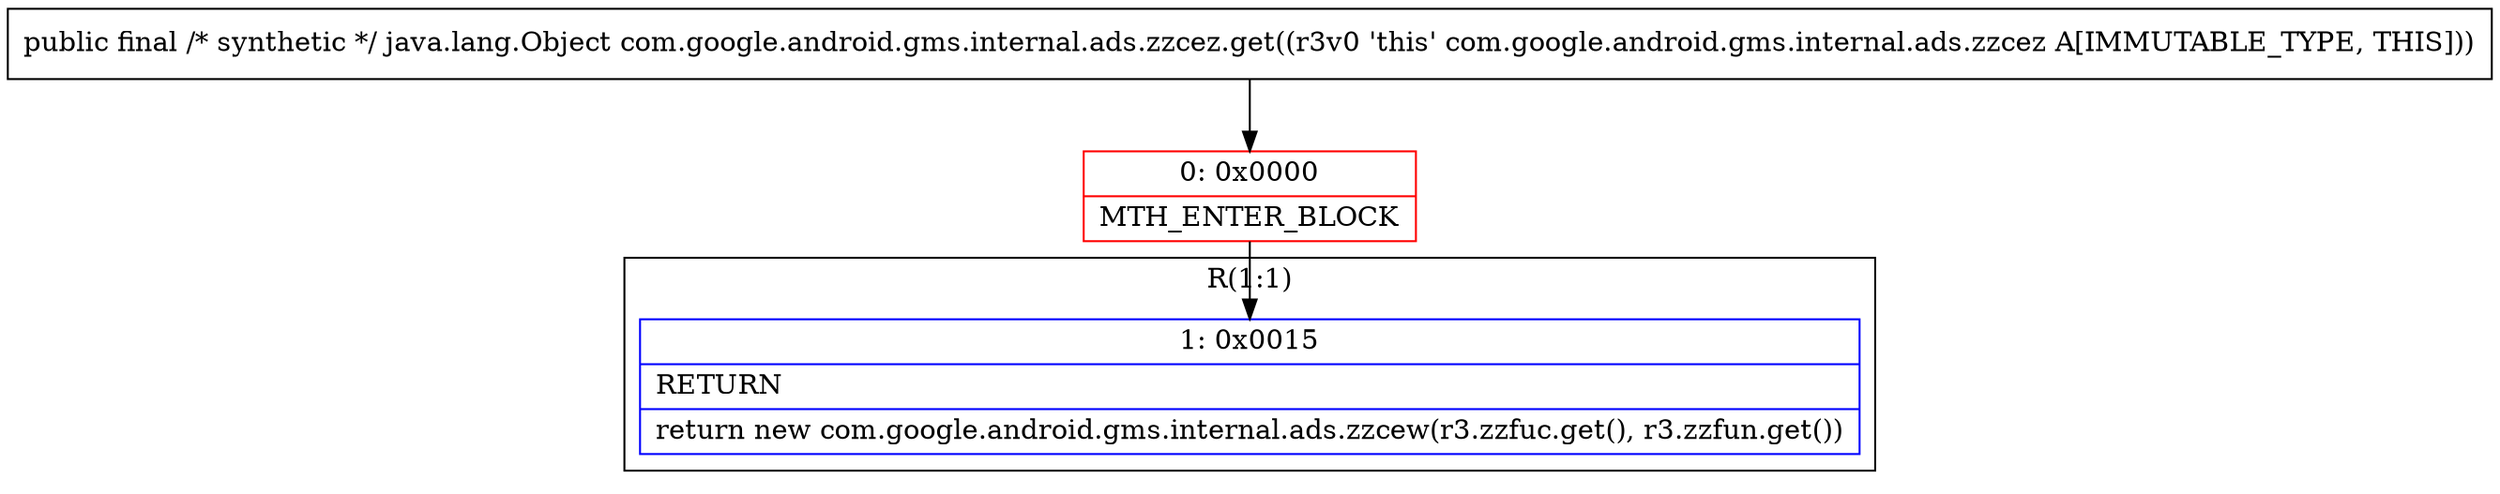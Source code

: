 digraph "CFG forcom.google.android.gms.internal.ads.zzcez.get()Ljava\/lang\/Object;" {
subgraph cluster_Region_2110238459 {
label = "R(1:1)";
node [shape=record,color=blue];
Node_1 [shape=record,label="{1\:\ 0x0015|RETURN\l|return new com.google.android.gms.internal.ads.zzcew(r3.zzfuc.get(), r3.zzfun.get())\l}"];
}
Node_0 [shape=record,color=red,label="{0\:\ 0x0000|MTH_ENTER_BLOCK\l}"];
MethodNode[shape=record,label="{public final \/* synthetic *\/ java.lang.Object com.google.android.gms.internal.ads.zzcez.get((r3v0 'this' com.google.android.gms.internal.ads.zzcez A[IMMUTABLE_TYPE, THIS])) }"];
MethodNode -> Node_0;
Node_0 -> Node_1;
}

